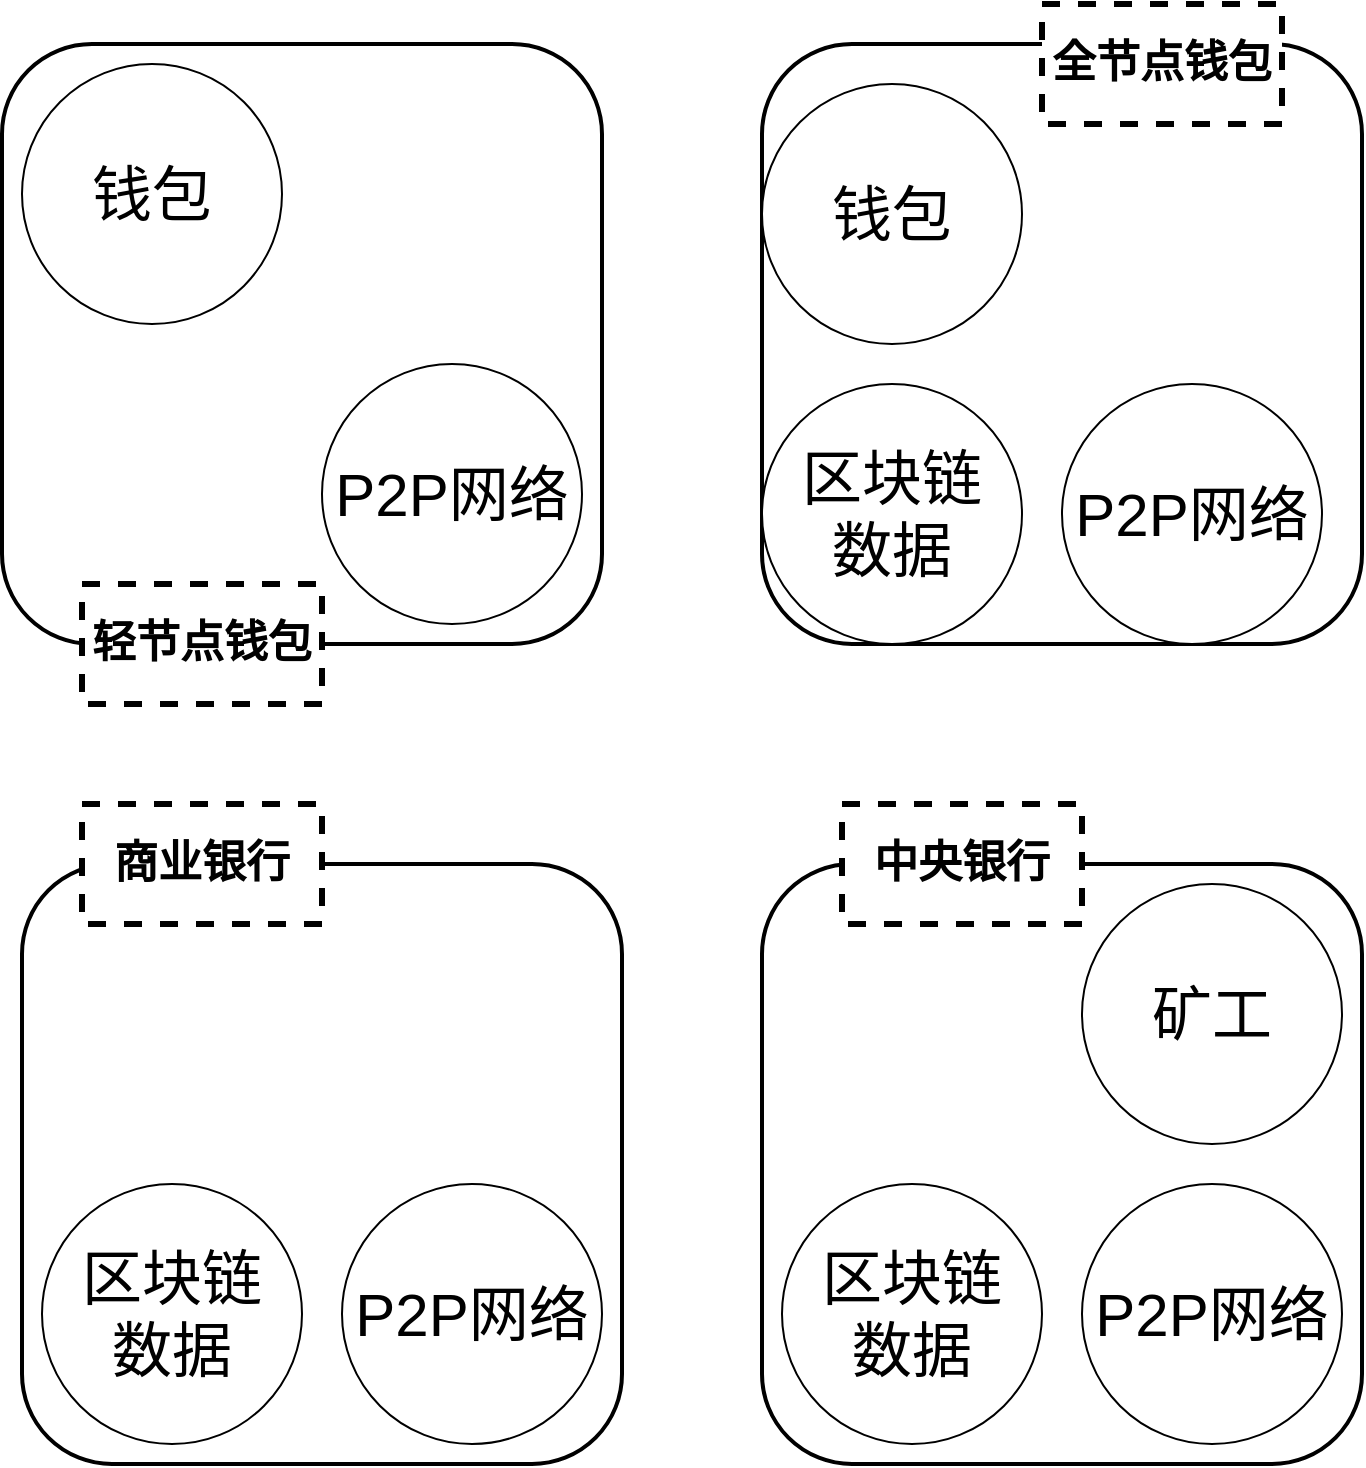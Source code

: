 <mxfile version="14.5.10" type="github">
  <diagram id="RUqUa4uMJxRUDKbFo6-b" name="Page-1">
    <mxGraphModel dx="1301" dy="1122" grid="1" gridSize="10" guides="1" tooltips="1" connect="1" arrows="1" fold="1" page="0" pageScale="1" pageWidth="827" pageHeight="1169" math="0" shadow="0">
      <root>
        <mxCell id="0" />
        <mxCell id="1" parent="0" />
        <mxCell id="y0aH20w7pRD61OkZ_pW8-1" value="" style="group" vertex="1" connectable="0" parent="1">
          <mxGeometry x="400" y="200" width="300" height="300" as="geometry" />
        </mxCell>
        <mxCell id="y0aH20w7pRD61OkZ_pW8-2" value="" style="rounded=1;whiteSpace=wrap;html=1;strokeWidth=2;" vertex="1" parent="y0aH20w7pRD61OkZ_pW8-1">
          <mxGeometry width="300" height="300" as="geometry" />
        </mxCell>
        <mxCell id="y0aH20w7pRD61OkZ_pW8-3" value="&lt;font style=&quot;font-size: 30px&quot;&gt;区块链&lt;br&gt;数据&lt;/font&gt;" style="ellipse;whiteSpace=wrap;html=1;aspect=fixed;" vertex="1" parent="y0aH20w7pRD61OkZ_pW8-1">
          <mxGeometry x="10" y="160" width="130" height="130" as="geometry" />
        </mxCell>
        <mxCell id="y0aH20w7pRD61OkZ_pW8-4" value="&lt;font style=&quot;font-size: 30px&quot;&gt;矿工&lt;/font&gt;" style="ellipse;whiteSpace=wrap;html=1;aspect=fixed;" vertex="1" parent="y0aH20w7pRD61OkZ_pW8-1">
          <mxGeometry x="160" y="10" width="130" height="130" as="geometry" />
        </mxCell>
        <mxCell id="y0aH20w7pRD61OkZ_pW8-5" value="&lt;font style=&quot;font-size: 30px&quot;&gt;P2P网络&lt;/font&gt;" style="ellipse;whiteSpace=wrap;html=1;aspect=fixed;" vertex="1" parent="y0aH20w7pRD61OkZ_pW8-1">
          <mxGeometry x="160" y="160" width="130" height="130" as="geometry" />
        </mxCell>
        <mxCell id="y0aH20w7pRD61OkZ_pW8-6" value="&lt;font style=&quot;font-size: 22px&quot;&gt;&lt;b&gt;中央银行&lt;/b&gt;&lt;/font&gt;" style="rounded=0;whiteSpace=wrap;html=1;shadow=0;glass=0;sketch=0;strokeWidth=3;dashed=1;" vertex="1" parent="y0aH20w7pRD61OkZ_pW8-1">
          <mxGeometry x="40" y="-30" width="120" height="60" as="geometry" />
        </mxCell>
        <mxCell id="y0aH20w7pRD61OkZ_pW8-27" value="" style="group;shadow=0;sketch=0;glass=0;" vertex="1" connectable="0" parent="1">
          <mxGeometry x="20" y="-210" width="300" height="350" as="geometry" />
        </mxCell>
        <mxCell id="y0aH20w7pRD61OkZ_pW8-28" value="" style="rounded=1;whiteSpace=wrap;html=1;strokeWidth=2;glass=0;" vertex="1" parent="y0aH20w7pRD61OkZ_pW8-27">
          <mxGeometry width="300" height="300" as="geometry" />
        </mxCell>
        <mxCell id="y0aH20w7pRD61OkZ_pW8-29" value="&lt;font style=&quot;font-size: 30px&quot;&gt;钱包&lt;/font&gt;" style="ellipse;whiteSpace=wrap;html=1;aspect=fixed;" vertex="1" parent="y0aH20w7pRD61OkZ_pW8-27">
          <mxGeometry x="10" y="10" width="130" height="130" as="geometry" />
        </mxCell>
        <mxCell id="y0aH20w7pRD61OkZ_pW8-30" value="&lt;font style=&quot;font-size: 30px&quot;&gt;P2P网络&lt;/font&gt;" style="ellipse;whiteSpace=wrap;html=1;aspect=fixed;" vertex="1" parent="y0aH20w7pRD61OkZ_pW8-27">
          <mxGeometry x="160" y="160" width="130" height="130" as="geometry" />
        </mxCell>
        <mxCell id="y0aH20w7pRD61OkZ_pW8-31" value="&lt;font style=&quot;font-size: 22px&quot;&gt;&lt;b&gt;轻节点钱包&lt;/b&gt;&lt;/font&gt;" style="rounded=0;whiteSpace=wrap;html=1;shadow=0;glass=0;sketch=0;strokeWidth=3;dashed=1;" vertex="1" parent="y0aH20w7pRD61OkZ_pW8-27">
          <mxGeometry x="40" y="270" width="120" height="60" as="geometry" />
        </mxCell>
        <mxCell id="y0aH20w7pRD61OkZ_pW8-40" value="" style="group;shadow=0;sketch=0;glass=0;" vertex="1" connectable="0" parent="1">
          <mxGeometry x="390" y="-200" width="300" height="350" as="geometry" />
        </mxCell>
        <mxCell id="y0aH20w7pRD61OkZ_pW8-41" value="" style="rounded=1;whiteSpace=wrap;html=1;strokeWidth=2;glass=0;" vertex="1" parent="y0aH20w7pRD61OkZ_pW8-40">
          <mxGeometry x="10" y="-10" width="300" height="300" as="geometry" />
        </mxCell>
        <mxCell id="y0aH20w7pRD61OkZ_pW8-42" value="&lt;font style=&quot;font-size: 30px&quot;&gt;钱包&lt;/font&gt;" style="ellipse;whiteSpace=wrap;html=1;aspect=fixed;" vertex="1" parent="y0aH20w7pRD61OkZ_pW8-40">
          <mxGeometry x="10" y="10" width="130" height="130" as="geometry" />
        </mxCell>
        <mxCell id="y0aH20w7pRD61OkZ_pW8-43" value="&lt;font style=&quot;font-size: 30px&quot;&gt;P2P网络&lt;/font&gt;" style="ellipse;whiteSpace=wrap;html=1;aspect=fixed;" vertex="1" parent="y0aH20w7pRD61OkZ_pW8-40">
          <mxGeometry x="160" y="160" width="130" height="130" as="geometry" />
        </mxCell>
        <mxCell id="y0aH20w7pRD61OkZ_pW8-44" value="&lt;font style=&quot;font-size: 22px&quot;&gt;&lt;b&gt;全节点钱包&lt;/b&gt;&lt;/font&gt;" style="rounded=0;whiteSpace=wrap;html=1;shadow=0;glass=0;sketch=0;strokeWidth=3;dashed=1;" vertex="1" parent="y0aH20w7pRD61OkZ_pW8-40">
          <mxGeometry x="150" y="-30" width="120" height="60" as="geometry" />
        </mxCell>
        <mxCell id="y0aH20w7pRD61OkZ_pW8-47" value="&lt;font style=&quot;font-size: 30px&quot;&gt;区块链&lt;br&gt;数据&lt;/font&gt;" style="ellipse;whiteSpace=wrap;html=1;aspect=fixed;" vertex="1" parent="y0aH20w7pRD61OkZ_pW8-40">
          <mxGeometry x="10" y="160" width="130" height="130" as="geometry" />
        </mxCell>
        <mxCell id="y0aH20w7pRD61OkZ_pW8-48" value="" style="group" vertex="1" connectable="0" parent="1">
          <mxGeometry x="30" y="200" width="300" height="300" as="geometry" />
        </mxCell>
        <mxCell id="y0aH20w7pRD61OkZ_pW8-49" value="" style="rounded=1;whiteSpace=wrap;html=1;strokeWidth=2;" vertex="1" parent="y0aH20w7pRD61OkZ_pW8-48">
          <mxGeometry width="300" height="300" as="geometry" />
        </mxCell>
        <mxCell id="y0aH20w7pRD61OkZ_pW8-50" value="&lt;font style=&quot;font-size: 30px&quot;&gt;区块链&lt;br&gt;数据&lt;/font&gt;" style="ellipse;whiteSpace=wrap;html=1;aspect=fixed;" vertex="1" parent="y0aH20w7pRD61OkZ_pW8-48">
          <mxGeometry x="10" y="160" width="130" height="130" as="geometry" />
        </mxCell>
        <mxCell id="y0aH20w7pRD61OkZ_pW8-51" value="&lt;font style=&quot;font-size: 30px&quot;&gt;P2P网络&lt;/font&gt;" style="ellipse;whiteSpace=wrap;html=1;aspect=fixed;" vertex="1" parent="y0aH20w7pRD61OkZ_pW8-48">
          <mxGeometry x="160" y="160" width="130" height="130" as="geometry" />
        </mxCell>
        <mxCell id="y0aH20w7pRD61OkZ_pW8-52" value="&lt;font style=&quot;font-size: 22px&quot;&gt;&lt;b&gt;商业银行&lt;/b&gt;&lt;/font&gt;" style="rounded=0;whiteSpace=wrap;html=1;shadow=0;glass=0;sketch=0;strokeWidth=3;dashed=1;" vertex="1" parent="y0aH20w7pRD61OkZ_pW8-48">
          <mxGeometry x="30" y="-30" width="120" height="60" as="geometry" />
        </mxCell>
      </root>
    </mxGraphModel>
  </diagram>
</mxfile>
